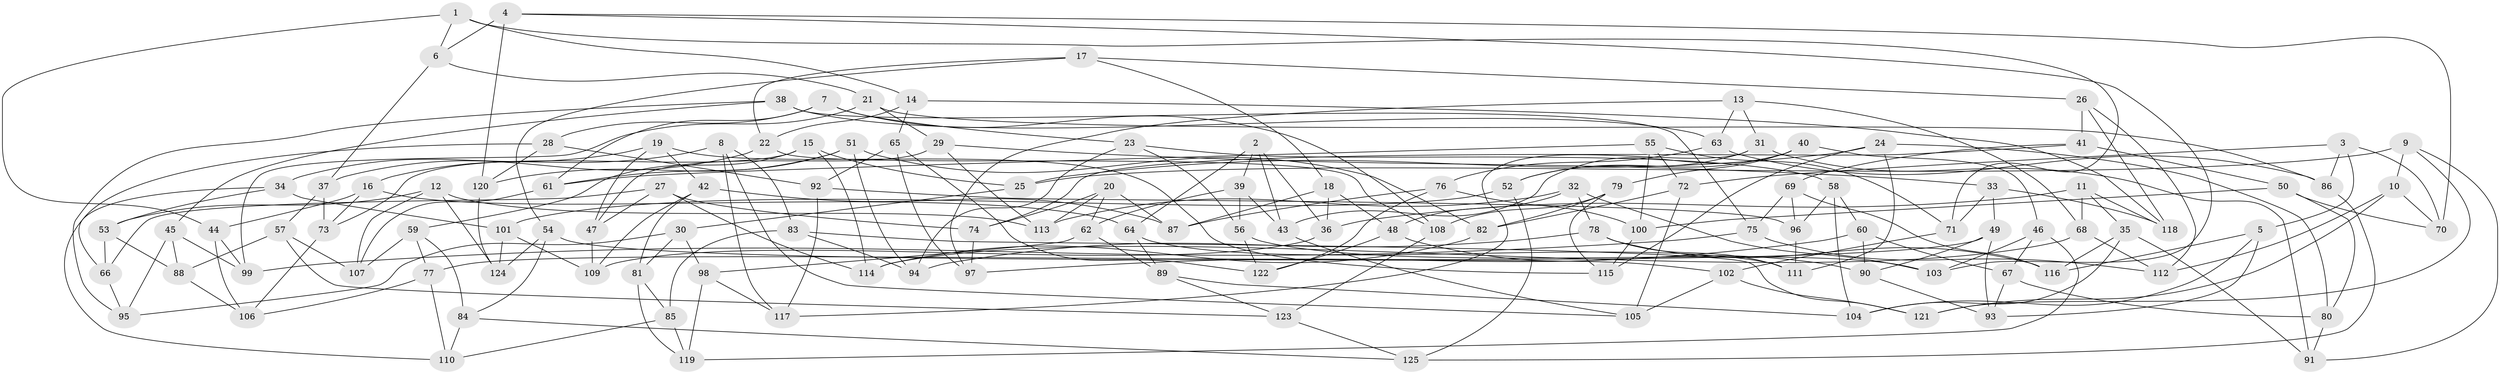 // Generated by graph-tools (version 1.1) at 2025/50/03/09/25 03:50:44]
// undirected, 125 vertices, 250 edges
graph export_dot {
graph [start="1"]
  node [color=gray90,style=filled];
  1;
  2;
  3;
  4;
  5;
  6;
  7;
  8;
  9;
  10;
  11;
  12;
  13;
  14;
  15;
  16;
  17;
  18;
  19;
  20;
  21;
  22;
  23;
  24;
  25;
  26;
  27;
  28;
  29;
  30;
  31;
  32;
  33;
  34;
  35;
  36;
  37;
  38;
  39;
  40;
  41;
  42;
  43;
  44;
  45;
  46;
  47;
  48;
  49;
  50;
  51;
  52;
  53;
  54;
  55;
  56;
  57;
  58;
  59;
  60;
  61;
  62;
  63;
  64;
  65;
  66;
  67;
  68;
  69;
  70;
  71;
  72;
  73;
  74;
  75;
  76;
  77;
  78;
  79;
  80;
  81;
  82;
  83;
  84;
  85;
  86;
  87;
  88;
  89;
  90;
  91;
  92;
  93;
  94;
  95;
  96;
  97;
  98;
  99;
  100;
  101;
  102;
  103;
  104;
  105;
  106;
  107;
  108;
  109;
  110;
  111;
  112;
  113;
  114;
  115;
  116;
  117;
  118;
  119;
  120;
  121;
  122;
  123;
  124;
  125;
  1 -- 44;
  1 -- 71;
  1 -- 6;
  1 -- 14;
  2 -- 64;
  2 -- 43;
  2 -- 39;
  2 -- 36;
  3 -- 5;
  3 -- 86;
  3 -- 70;
  3 -- 72;
  4 -- 6;
  4 -- 103;
  4 -- 70;
  4 -- 120;
  5 -- 116;
  5 -- 104;
  5 -- 93;
  6 -- 21;
  6 -- 37;
  7 -- 61;
  7 -- 28;
  7 -- 23;
  7 -- 108;
  8 -- 16;
  8 -- 117;
  8 -- 105;
  8 -- 83;
  9 -- 91;
  9 -- 25;
  9 -- 121;
  9 -- 10;
  10 -- 121;
  10 -- 112;
  10 -- 70;
  11 -- 36;
  11 -- 35;
  11 -- 118;
  11 -- 68;
  12 -- 113;
  12 -- 107;
  12 -- 124;
  12 -- 53;
  13 -- 63;
  13 -- 97;
  13 -- 31;
  13 -- 68;
  14 -- 22;
  14 -- 65;
  14 -- 118;
  15 -- 73;
  15 -- 59;
  15 -- 25;
  15 -- 114;
  16 -- 44;
  16 -- 64;
  16 -- 73;
  17 -- 18;
  17 -- 54;
  17 -- 22;
  17 -- 26;
  18 -- 48;
  18 -- 87;
  18 -- 36;
  19 -- 34;
  19 -- 42;
  19 -- 47;
  19 -- 115;
  20 -- 62;
  20 -- 74;
  20 -- 87;
  20 -- 113;
  21 -- 99;
  21 -- 29;
  21 -- 86;
  22 -- 37;
  22 -- 108;
  23 -- 58;
  23 -- 56;
  23 -- 94;
  24 -- 80;
  24 -- 25;
  24 -- 111;
  24 -- 115;
  25 -- 30;
  26 -- 112;
  26 -- 41;
  26 -- 118;
  27 -- 47;
  27 -- 66;
  27 -- 74;
  27 -- 114;
  28 -- 120;
  28 -- 66;
  28 -- 92;
  29 -- 33;
  29 -- 47;
  29 -- 113;
  30 -- 98;
  30 -- 81;
  30 -- 95;
  31 -- 117;
  31 -- 52;
  31 -- 91;
  32 -- 113;
  32 -- 48;
  32 -- 103;
  32 -- 78;
  33 -- 49;
  33 -- 71;
  33 -- 118;
  34 -- 53;
  34 -- 101;
  34 -- 110;
  35 -- 116;
  35 -- 91;
  35 -- 104;
  36 -- 109;
  37 -- 57;
  37 -- 73;
  38 -- 95;
  38 -- 63;
  38 -- 75;
  38 -- 45;
  39 -- 56;
  39 -- 62;
  39 -- 43;
  40 -- 79;
  40 -- 46;
  40 -- 43;
  40 -- 52;
  41 -- 50;
  41 -- 69;
  41 -- 74;
  42 -- 81;
  42 -- 109;
  42 -- 87;
  43 -- 105;
  44 -- 106;
  44 -- 99;
  45 -- 99;
  45 -- 95;
  45 -- 88;
  46 -- 119;
  46 -- 67;
  46 -- 103;
  47 -- 109;
  48 -- 90;
  48 -- 122;
  49 -- 77;
  49 -- 90;
  49 -- 93;
  50 -- 70;
  50 -- 80;
  50 -- 100;
  51 -- 82;
  51 -- 61;
  51 -- 120;
  51 -- 94;
  52 -- 125;
  52 -- 101;
  53 -- 66;
  53 -- 88;
  54 -- 84;
  54 -- 124;
  54 -- 102;
  55 -- 100;
  55 -- 72;
  55 -- 61;
  55 -- 71;
  56 -- 103;
  56 -- 122;
  57 -- 107;
  57 -- 88;
  57 -- 123;
  58 -- 60;
  58 -- 96;
  58 -- 104;
  59 -- 107;
  59 -- 84;
  59 -- 77;
  60 -- 90;
  60 -- 97;
  60 -- 67;
  61 -- 107;
  62 -- 89;
  62 -- 98;
  63 -- 76;
  63 -- 86;
  64 -- 111;
  64 -- 89;
  65 -- 97;
  65 -- 92;
  65 -- 122;
  66 -- 95;
  67 -- 93;
  67 -- 80;
  68 -- 114;
  68 -- 112;
  69 -- 96;
  69 -- 75;
  69 -- 116;
  71 -- 102;
  72 -- 105;
  72 -- 82;
  73 -- 106;
  74 -- 97;
  75 -- 99;
  75 -- 112;
  76 -- 87;
  76 -- 122;
  76 -- 100;
  77 -- 110;
  77 -- 106;
  78 -- 111;
  78 -- 116;
  78 -- 94;
  79 -- 115;
  79 -- 108;
  79 -- 82;
  80 -- 91;
  81 -- 119;
  81 -- 85;
  82 -- 114;
  83 -- 85;
  83 -- 121;
  83 -- 94;
  84 -- 110;
  84 -- 125;
  85 -- 110;
  85 -- 119;
  86 -- 125;
  88 -- 106;
  89 -- 104;
  89 -- 123;
  90 -- 93;
  92 -- 96;
  92 -- 117;
  96 -- 111;
  98 -- 119;
  98 -- 117;
  100 -- 115;
  101 -- 109;
  101 -- 124;
  102 -- 105;
  102 -- 121;
  108 -- 123;
  120 -- 124;
  123 -- 125;
}
